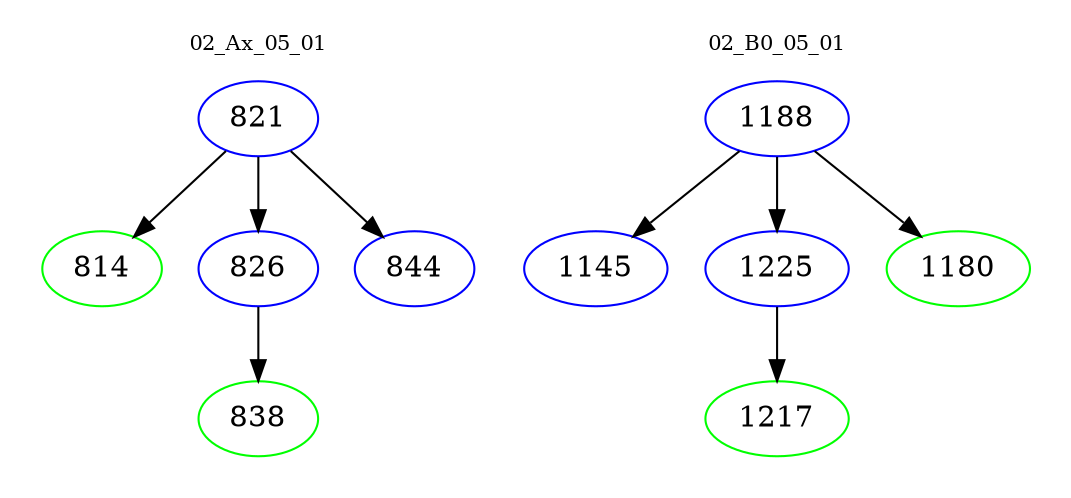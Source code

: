 digraph{
subgraph cluster_0 {
color = white
label = "02_Ax_05_01";
fontsize=10;
T0_821 [label="821", color="blue"]
T0_821 -> T0_814 [color="black"]
T0_814 [label="814", color="green"]
T0_821 -> T0_826 [color="black"]
T0_826 [label="826", color="blue"]
T0_826 -> T0_838 [color="black"]
T0_838 [label="838", color="green"]
T0_821 -> T0_844 [color="black"]
T0_844 [label="844", color="blue"]
}
subgraph cluster_1 {
color = white
label = "02_B0_05_01";
fontsize=10;
T1_1188 [label="1188", color="blue"]
T1_1188 -> T1_1145 [color="black"]
T1_1145 [label="1145", color="blue"]
T1_1188 -> T1_1225 [color="black"]
T1_1225 [label="1225", color="blue"]
T1_1225 -> T1_1217 [color="black"]
T1_1217 [label="1217", color="green"]
T1_1188 -> T1_1180 [color="black"]
T1_1180 [label="1180", color="green"]
}
}
